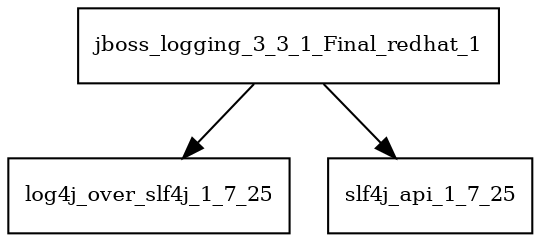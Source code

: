 digraph jboss_logging_3_3_1_Final_redhat_1_dependencies {
  node [shape = box, fontsize=10.0];
  jboss_logging_3_3_1_Final_redhat_1 -> log4j_over_slf4j_1_7_25;
  jboss_logging_3_3_1_Final_redhat_1 -> slf4j_api_1_7_25;
}

